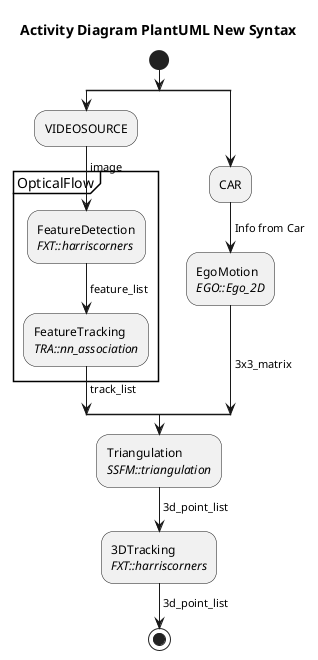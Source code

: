 {
  "sha1": "ibdlogm5ejjeusaj9s515sad64gi12t",
  "insertion": {
    "when": "2024-06-03T18:59:30.534Z",
    "user": "plantuml@gmail.com"
  }
}
@startuml
title Activity Diagram PlantUML New Syntax
start
split
:VIDEOSOURCE;
'PlantUML bug - Arrow label across partition is never shown
->image;
partition OpticalFlow {
:FeatureDetection
<I>FXT::harriscorners</I>;
->feature_list;
:FeatureTracking
<I>TRA::nn_association</I>;
->track_list;
}
split again
:CAR;
->Info from Car;
:EgoMotion
<I>EGO::Ego_2D</I>;
'PlantUML bug - Arrow label is placed after the end split. (separately reported)
->3x3_matrix;
end split
:Triangulation
<I>SSFM::triangulation</I>;
->3d_point_list;
:3DTracking
<I>FXT::harriscorners</I>;
->3d_point_list;
stop
@enduml
